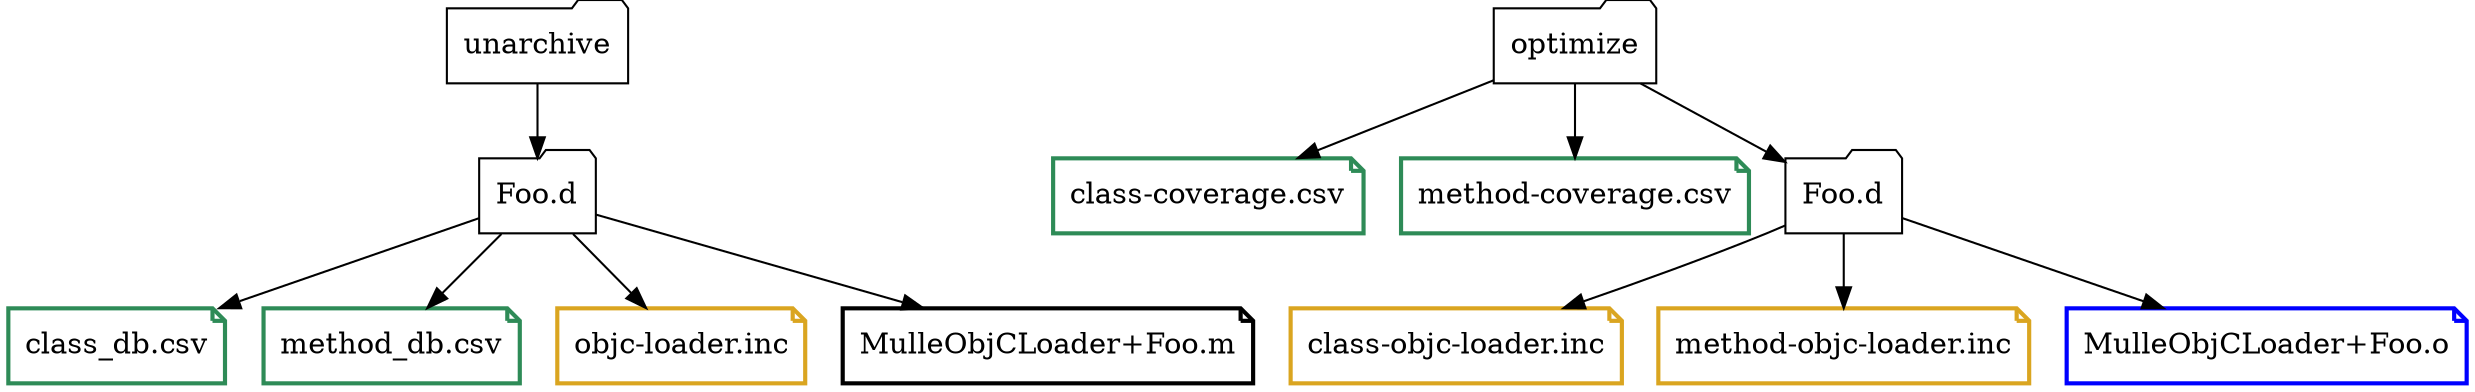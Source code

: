 digraph optimizer {

   node [ shape="note"]

   "unarchive" -> "Foo.d"
   "Foo.d" -> "class_db.csv"
   "Foo.d" -> "method_db.csv"
   "Foo.d" -> "objc-loader.inc"
   "Foo.d" -> "MulleObjCLoader+Foo.m"

   "unarchive" [ shape="folder" ]
   "Foo.d" [ shape="folder" ]

   "class_db.csv"   [ penwidth=2, color="seagreen"]
   "method_db.csv"  [ penwidth=2, color="seagreen"]

   "objc-loader.inc" [ penwidth=2, color="goldenrod" ]

   "MulleObjCLoader+Foo.m" [ penwidth=2 ]

   "optimize" -> "class-coverage.csv"
   "optimize" -> "method-coverage.csv"
   "class-coverage.csv"  [ penwidth=2, color="seagreen"]
   "method-coverage.csv" [ penwidth=2, color="seagreen"]

   "optimize" [ shape="folder" ]

   "optimize" -> "Foo2.d"

   "Foo2.d" [ label="Foo.d", shape="folder" ]
   "Foo2.d" -> "class-objc-loader.inc"
   "Foo2.d" -> "method-objc-loader.inc"
   "Foo2.d" -> "MulleObjCLoader+Foo.o"

   "MulleObjCLoader+Foo.o" [ penwidth=2, color="blue" ]

   "class-objc-loader.inc"    [ penwidth=2, color="goldenrod"]
   "method-objc-loader.inc"   [ penwidth=2, color="goldenrod" ]
}